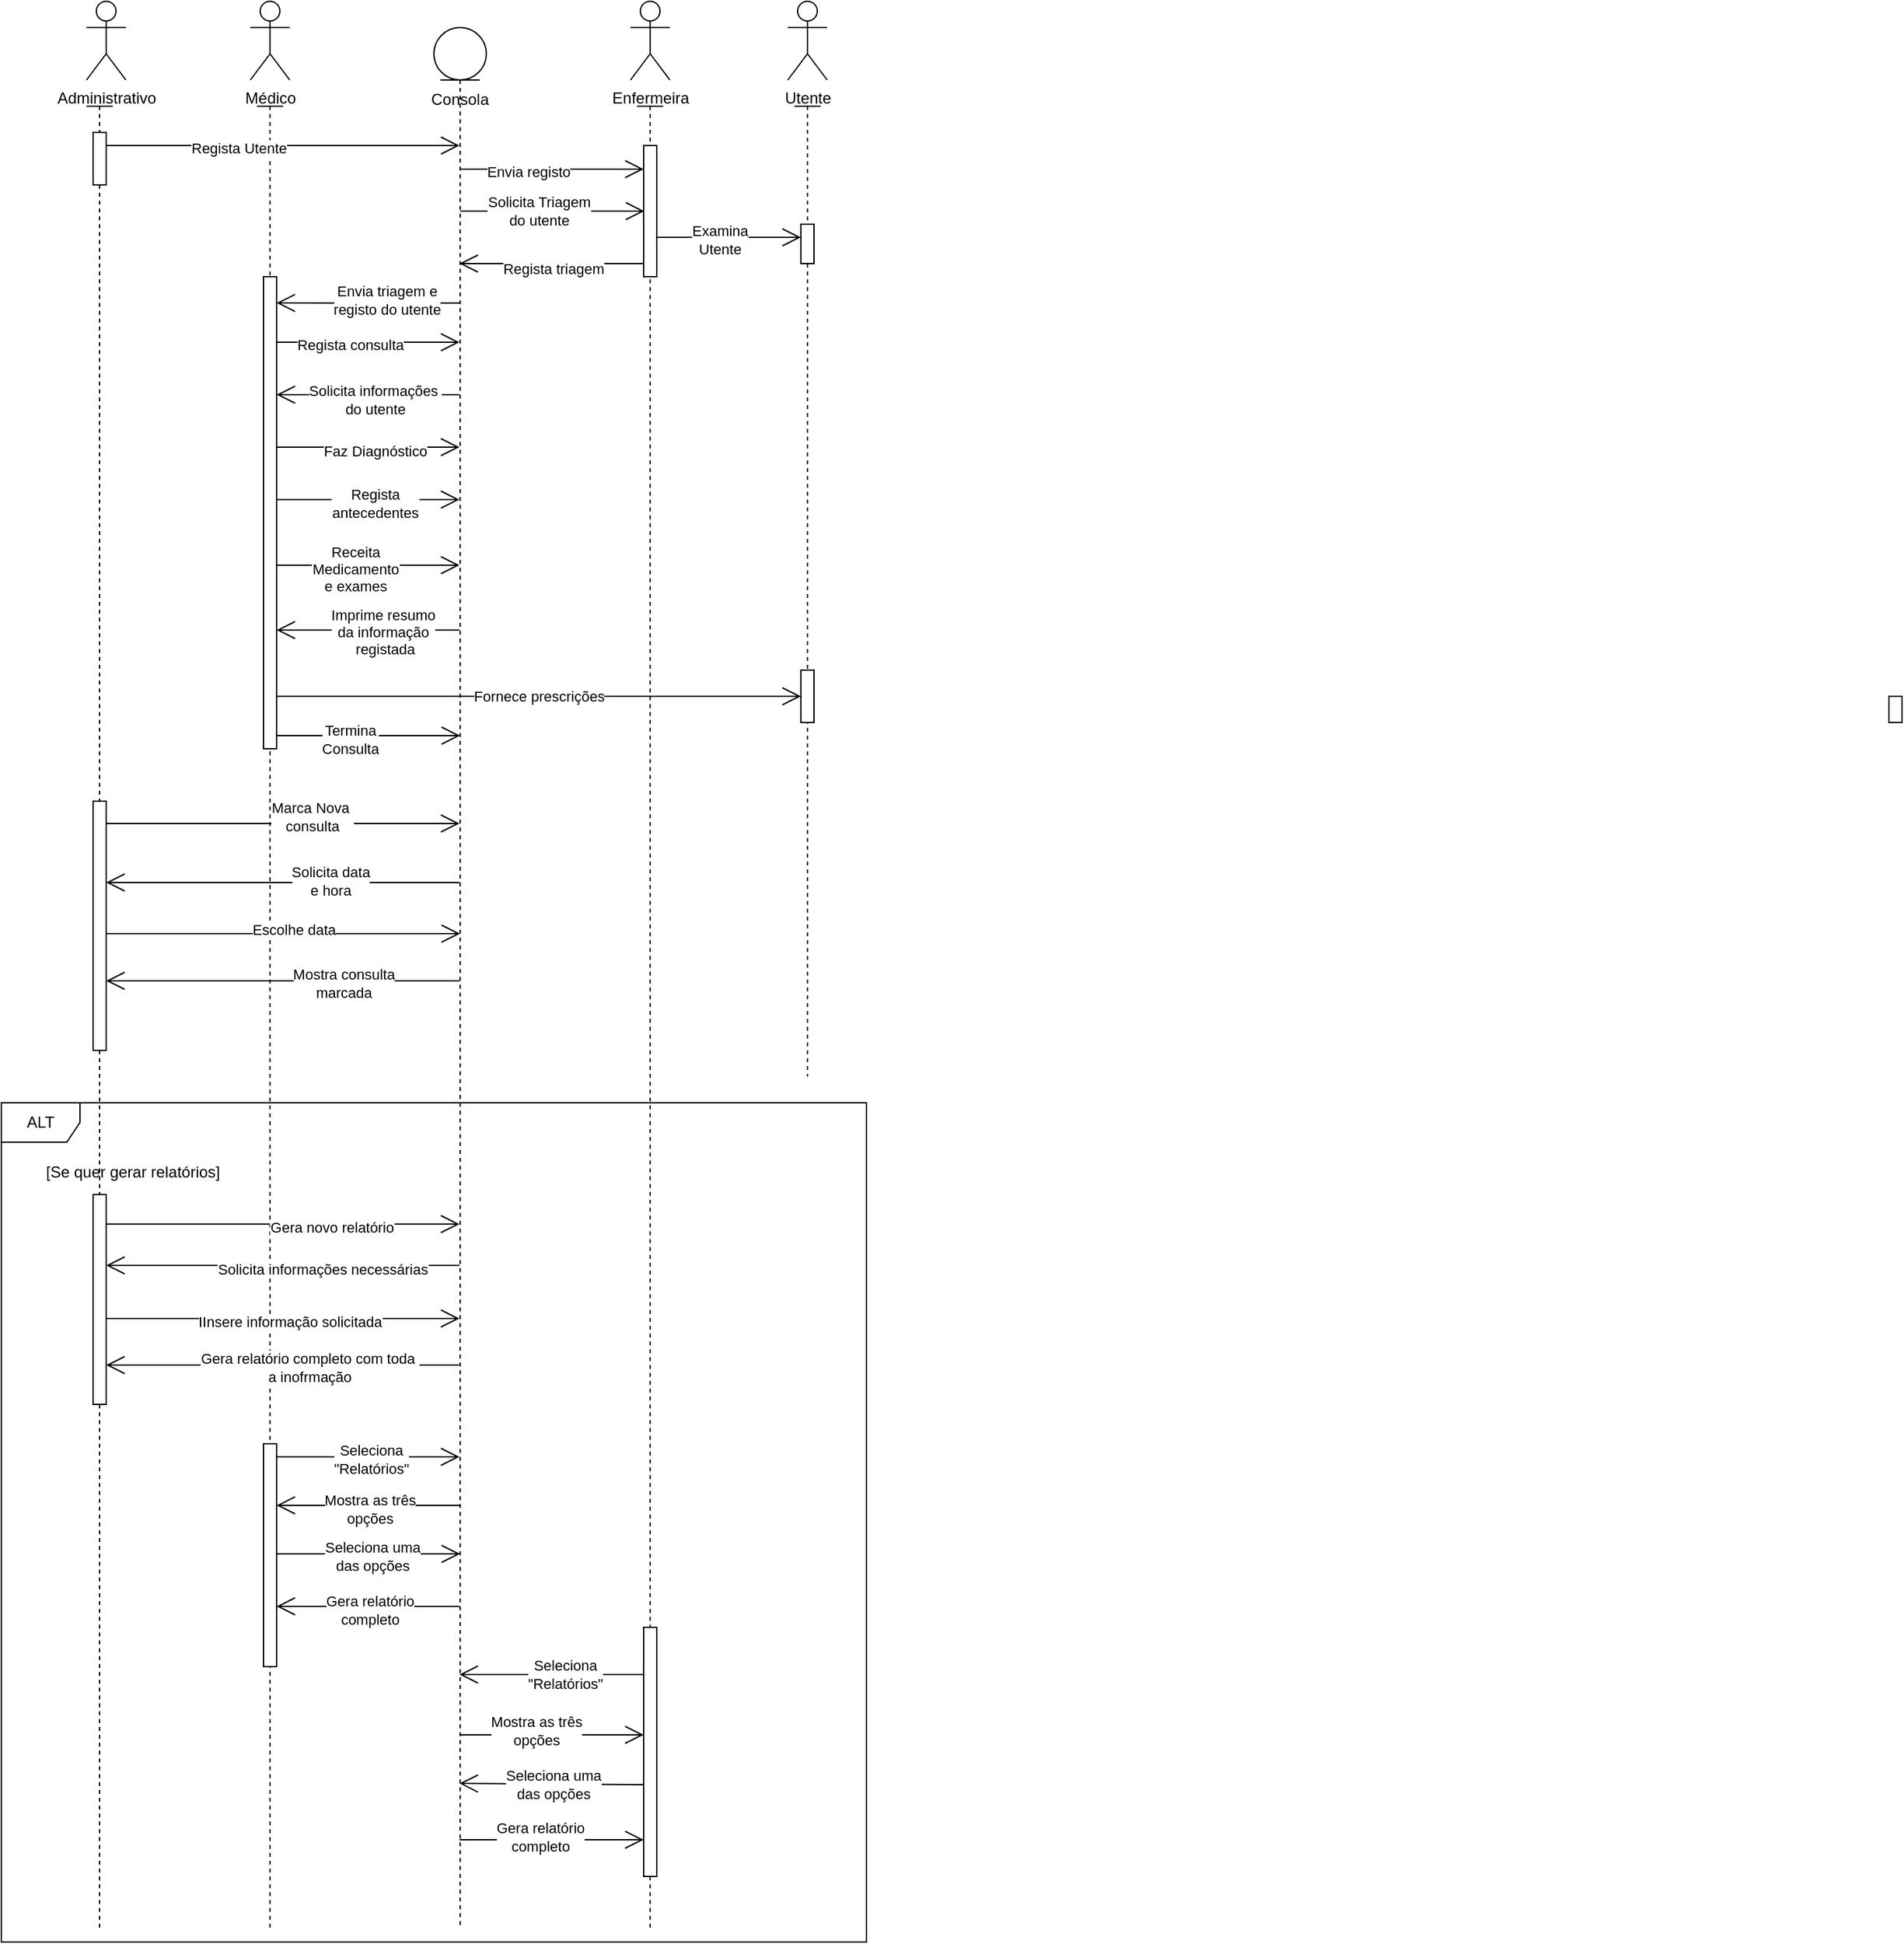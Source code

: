<mxfile version="21.3.7" type="device" pages="2">
  <diagram name="Página-1" id="9GgyM8AdixZrV7wHXMrK">
    <mxGraphModel dx="1434" dy="2299" grid="1" gridSize="10" guides="1" tooltips="1" connect="1" arrows="1" fold="1" page="1" pageScale="1" pageWidth="900" pageHeight="1600" math="0" shadow="0">
      <root>
        <mxCell id="0" />
        <mxCell id="1" parent="0" />
        <mxCell id="RSxpEARsRqiDvHlryAlF-16" value="" style="shape=umlLifeline;perimeter=lifelinePerimeter;whiteSpace=wrap;html=1;container=1;dropTarget=0;collapsible=0;recursiveResize=0;outlineConnect=0;portConstraint=eastwest;newEdgeStyle={&quot;edgeStyle&quot;:&quot;elbowEdgeStyle&quot;,&quot;elbow&quot;:&quot;vertical&quot;,&quot;curved&quot;:0,&quot;rounded&quot;:0};participant=umlActor;size=0;" parent="1" vertex="1">
          <mxGeometry x="85" y="60" width="20" height="1390" as="geometry" />
        </mxCell>
        <mxCell id="RSxpEARsRqiDvHlryAlF-41" value="" style="html=1;points=[];perimeter=orthogonalPerimeter;outlineConnect=0;targetShapes=umlLifeline;portConstraint=eastwest;newEdgeStyle={&quot;edgeStyle&quot;:&quot;elbowEdgeStyle&quot;,&quot;elbow&quot;:&quot;vertical&quot;,&quot;curved&quot;:0,&quot;rounded&quot;:0};" parent="RSxpEARsRqiDvHlryAlF-16" vertex="1">
          <mxGeometry x="5" y="530" width="10" height="190" as="geometry" />
        </mxCell>
        <mxCell id="RSxpEARsRqiDvHlryAlF-13" value="" style="html=1;points=[];perimeter=orthogonalPerimeter;outlineConnect=0;targetShapes=umlLifeline;portConstraint=eastwest;newEdgeStyle={&quot;edgeStyle&quot;:&quot;elbowEdgeStyle&quot;,&quot;elbow&quot;:&quot;vertical&quot;,&quot;curved&quot;:0,&quot;rounded&quot;:0};" parent="RSxpEARsRqiDvHlryAlF-16" vertex="1">
          <mxGeometry x="5" y="20" width="10" height="40" as="geometry" />
        </mxCell>
        <mxCell id="6MwHVF8VYym7sGWVNojM-1" value="" style="html=1;points=[];perimeter=orthogonalPerimeter;outlineConnect=0;targetShapes=umlLifeline;portConstraint=eastwest;newEdgeStyle={&quot;edgeStyle&quot;:&quot;elbowEdgeStyle&quot;,&quot;elbow&quot;:&quot;vertical&quot;,&quot;curved&quot;:0,&quot;rounded&quot;:0};" parent="RSxpEARsRqiDvHlryAlF-16" vertex="1">
          <mxGeometry x="5" y="830" width="10" height="160" as="geometry" />
        </mxCell>
        <mxCell id="RSxpEARsRqiDvHlryAlF-17" value="" style="shape=umlLifeline;perimeter=lifelinePerimeter;whiteSpace=wrap;html=1;container=1;dropTarget=0;collapsible=0;recursiveResize=0;outlineConnect=0;portConstraint=eastwest;newEdgeStyle={&quot;edgeStyle&quot;:&quot;elbowEdgeStyle&quot;,&quot;elbow&quot;:&quot;vertical&quot;,&quot;curved&quot;:0,&quot;rounded&quot;:0};participant=umlActor;size=0;" parent="1" vertex="1">
          <mxGeometry x="215" y="60" width="20" height="1390" as="geometry" />
        </mxCell>
        <mxCell id="6MwHVF8VYym7sGWVNojM-6" value="" style="html=1;points=[];perimeter=orthogonalPerimeter;outlineConnect=0;targetShapes=umlLifeline;portConstraint=eastwest;newEdgeStyle={&quot;edgeStyle&quot;:&quot;elbowEdgeStyle&quot;,&quot;elbow&quot;:&quot;vertical&quot;,&quot;curved&quot;:0,&quot;rounded&quot;:0};" parent="RSxpEARsRqiDvHlryAlF-17" vertex="1">
          <mxGeometry x="5" y="1020" width="10" height="170" as="geometry" />
        </mxCell>
        <mxCell id="RSxpEARsRqiDvHlryAlF-1" value="Administrativo" style="shape=umlActor;verticalLabelPosition=bottom;verticalAlign=top;html=1;outlineConnect=0;" parent="1" vertex="1">
          <mxGeometry x="85" y="-20" width="30" height="60" as="geometry" />
        </mxCell>
        <mxCell id="RSxpEARsRqiDvHlryAlF-2" value="Médico" style="shape=umlActor;verticalLabelPosition=bottom;verticalAlign=top;html=1;outlineConnect=0;" parent="1" vertex="1">
          <mxGeometry x="210" y="-20" width="30" height="60" as="geometry" />
        </mxCell>
        <mxCell id="RSxpEARsRqiDvHlryAlF-4" value="Consola" style="text;html=1;strokeColor=none;fillColor=none;align=center;verticalAlign=middle;whiteSpace=wrap;rounded=0;" parent="1" vertex="1">
          <mxGeometry x="340" y="40" width="60" height="30" as="geometry" />
        </mxCell>
        <mxCell id="RSxpEARsRqiDvHlryAlF-6" value="Enfermeira" style="shape=umlActor;verticalLabelPosition=bottom;verticalAlign=top;html=1;outlineConnect=0;" parent="1" vertex="1">
          <mxGeometry x="500" y="-20" width="30" height="60" as="geometry" />
        </mxCell>
        <mxCell id="RSxpEARsRqiDvHlryAlF-9" value="Utente" style="shape=umlActor;verticalLabelPosition=bottom;verticalAlign=top;html=1;outlineConnect=0;" parent="1" vertex="1">
          <mxGeometry x="620" y="-20" width="30" height="60" as="geometry" />
        </mxCell>
        <mxCell id="RSxpEARsRqiDvHlryAlF-12" value="" style="shape=umlLifeline;perimeter=lifelinePerimeter;whiteSpace=wrap;html=1;container=1;dropTarget=0;collapsible=0;recursiveResize=0;outlineConnect=0;portConstraint=eastwest;newEdgeStyle={&quot;edgeStyle&quot;:&quot;elbowEdgeStyle&quot;,&quot;elbow&quot;:&quot;vertical&quot;,&quot;curved&quot;:0,&quot;rounded&quot;:0};participant=umlEntity;" parent="1" vertex="1">
          <mxGeometry x="350" width="40" height="1450" as="geometry" />
        </mxCell>
        <mxCell id="RSxpEARsRqiDvHlryAlF-14" value="" style="endArrow=open;endFill=1;endSize=12;html=1;rounded=0;" parent="1" edge="1">
          <mxGeometry width="160" relative="1" as="geometry">
            <mxPoint x="100" y="90.0" as="sourcePoint" />
            <mxPoint x="369.5" y="90.0" as="targetPoint" />
          </mxGeometry>
        </mxCell>
        <mxCell id="RSxpEARsRqiDvHlryAlF-45" value="Regista Utente" style="edgeLabel;html=1;align=center;verticalAlign=middle;resizable=0;points=[];" parent="RSxpEARsRqiDvHlryAlF-14" vertex="1" connectable="0">
          <mxGeometry x="-0.255" y="-2" relative="1" as="geometry">
            <mxPoint as="offset" />
          </mxGeometry>
        </mxCell>
        <mxCell id="RSxpEARsRqiDvHlryAlF-15" value="" style="html=1;points=[];perimeter=orthogonalPerimeter;outlineConnect=0;targetShapes=umlLifeline;portConstraint=eastwest;newEdgeStyle={&quot;edgeStyle&quot;:&quot;elbowEdgeStyle&quot;,&quot;elbow&quot;:&quot;vertical&quot;,&quot;curved&quot;:0,&quot;rounded&quot;:0};" parent="1" vertex="1">
          <mxGeometry x="220" y="190" width="10" height="360" as="geometry" />
        </mxCell>
        <mxCell id="RSxpEARsRqiDvHlryAlF-19" value="" style="shape=umlLifeline;perimeter=lifelinePerimeter;whiteSpace=wrap;html=1;container=1;dropTarget=0;collapsible=0;recursiveResize=0;outlineConnect=0;portConstraint=eastwest;newEdgeStyle={&quot;edgeStyle&quot;:&quot;elbowEdgeStyle&quot;,&quot;elbow&quot;:&quot;vertical&quot;,&quot;curved&quot;:0,&quot;rounded&quot;:0};participant=umlActor;size=0;" parent="1" vertex="1">
          <mxGeometry x="505" y="60" width="20" height="1390" as="geometry" />
        </mxCell>
        <mxCell id="RSxpEARsRqiDvHlryAlF-23" value="" style="html=1;points=[];perimeter=orthogonalPerimeter;outlineConnect=0;targetShapes=umlLifeline;portConstraint=eastwest;newEdgeStyle={&quot;edgeStyle&quot;:&quot;elbowEdgeStyle&quot;,&quot;elbow&quot;:&quot;vertical&quot;,&quot;curved&quot;:0,&quot;rounded&quot;:0};" parent="RSxpEARsRqiDvHlryAlF-19" vertex="1">
          <mxGeometry x="5" y="30" width="10" height="100" as="geometry" />
        </mxCell>
        <mxCell id="6MwHVF8VYym7sGWVNojM-16" value="" style="html=1;points=[];perimeter=orthogonalPerimeter;outlineConnect=0;targetShapes=umlLifeline;portConstraint=eastwest;newEdgeStyle={&quot;edgeStyle&quot;:&quot;elbowEdgeStyle&quot;,&quot;elbow&quot;:&quot;vertical&quot;,&quot;curved&quot;:0,&quot;rounded&quot;:0};" parent="RSxpEARsRqiDvHlryAlF-19" vertex="1">
          <mxGeometry x="5" y="1160" width="10" height="190" as="geometry" />
        </mxCell>
        <mxCell id="RSxpEARsRqiDvHlryAlF-20" value="" style="shape=umlLifeline;perimeter=lifelinePerimeter;whiteSpace=wrap;html=1;container=1;dropTarget=0;collapsible=0;recursiveResize=0;outlineConnect=0;portConstraint=eastwest;newEdgeStyle={&quot;edgeStyle&quot;:&quot;elbowEdgeStyle&quot;,&quot;elbow&quot;:&quot;vertical&quot;,&quot;curved&quot;:0,&quot;rounded&quot;:0};participant=umlActor;size=0;" parent="1" vertex="1">
          <mxGeometry x="625" y="60" width="20" height="740" as="geometry" />
        </mxCell>
        <mxCell id="RSxpEARsRqiDvHlryAlF-36" value="" style="html=1;points=[];perimeter=orthogonalPerimeter;outlineConnect=0;targetShapes=umlLifeline;portConstraint=eastwest;newEdgeStyle={&quot;edgeStyle&quot;:&quot;elbowEdgeStyle&quot;,&quot;elbow&quot;:&quot;vertical&quot;,&quot;curved&quot;:0,&quot;rounded&quot;:0};" parent="RSxpEARsRqiDvHlryAlF-20" vertex="1">
          <mxGeometry x="5" y="90" width="10" height="30" as="geometry" />
        </mxCell>
        <mxCell id="RSxpEARsRqiDvHlryAlF-21" value="" style="endArrow=open;endFill=1;endSize=12;html=1;rounded=0;" parent="1" edge="1">
          <mxGeometry width="160" relative="1" as="geometry">
            <mxPoint x="230" y="240" as="sourcePoint" />
            <mxPoint x="369.5" y="240" as="targetPoint" />
          </mxGeometry>
        </mxCell>
        <mxCell id="RSxpEARsRqiDvHlryAlF-46" value="Regista consulta" style="edgeLabel;html=1;align=center;verticalAlign=middle;resizable=0;points=[];" parent="RSxpEARsRqiDvHlryAlF-21" vertex="1" connectable="0">
          <mxGeometry x="-0.197" y="-2" relative="1" as="geometry">
            <mxPoint as="offset" />
          </mxGeometry>
        </mxCell>
        <mxCell id="RSxpEARsRqiDvHlryAlF-22" value="" style="endArrow=open;endFill=1;endSize=12;html=1;rounded=0;" parent="1" edge="1">
          <mxGeometry width="160" relative="1" as="geometry">
            <mxPoint x="370" y="140" as="sourcePoint" />
            <mxPoint x="510.5" y="140" as="targetPoint" />
          </mxGeometry>
        </mxCell>
        <mxCell id="RSxpEARsRqiDvHlryAlF-47" value="Solicita Triagem&lt;br&gt;do utente" style="edgeLabel;html=1;align=center;verticalAlign=middle;resizable=0;points=[];" parent="RSxpEARsRqiDvHlryAlF-22" vertex="1" connectable="0">
          <mxGeometry x="-0.22" y="-1" relative="1" as="geometry">
            <mxPoint x="5" y="-1" as="offset" />
          </mxGeometry>
        </mxCell>
        <mxCell id="RSxpEARsRqiDvHlryAlF-24" value="" style="endArrow=open;endFill=1;endSize=12;html=1;rounded=0;" parent="1" source="RSxpEARsRqiDvHlryAlF-23" target="RSxpEARsRqiDvHlryAlF-36" edge="1">
          <mxGeometry width="160" relative="1" as="geometry">
            <mxPoint x="470" y="220" as="sourcePoint" />
            <mxPoint x="550" y="220" as="targetPoint" />
            <Array as="points">
              <mxPoint x="540" y="160" />
            </Array>
          </mxGeometry>
        </mxCell>
        <mxCell id="RSxpEARsRqiDvHlryAlF-50" value="Examina &lt;br&gt;Utente" style="edgeLabel;html=1;align=center;verticalAlign=middle;resizable=0;points=[];" parent="RSxpEARsRqiDvHlryAlF-24" vertex="1" connectable="0">
          <mxGeometry x="-0.6" y="-2" relative="1" as="geometry">
            <mxPoint x="26" as="offset" />
          </mxGeometry>
        </mxCell>
        <mxCell id="RSxpEARsRqiDvHlryAlF-25" value="" style="endArrow=open;endFill=1;endSize=12;html=1;rounded=0;" parent="1" edge="1">
          <mxGeometry width="160" relative="1" as="geometry">
            <mxPoint x="510" y="180" as="sourcePoint" />
            <mxPoint x="369.5" y="180" as="targetPoint" />
          </mxGeometry>
        </mxCell>
        <mxCell id="RSxpEARsRqiDvHlryAlF-51" value="Regista triagem" style="edgeLabel;html=1;align=center;verticalAlign=middle;resizable=0;points=[];" parent="RSxpEARsRqiDvHlryAlF-25" vertex="1" connectable="0">
          <mxGeometry x="0.181" y="4" relative="1" as="geometry">
            <mxPoint x="14" as="offset" />
          </mxGeometry>
        </mxCell>
        <mxCell id="RSxpEARsRqiDvHlryAlF-27" value="" style="endArrow=open;endFill=1;endSize=12;html=1;rounded=0;" parent="1" edge="1">
          <mxGeometry width="160" relative="1" as="geometry">
            <mxPoint x="369.5" y="280" as="sourcePoint" />
            <mxPoint x="230" y="280" as="targetPoint" />
          </mxGeometry>
        </mxCell>
        <mxCell id="RSxpEARsRqiDvHlryAlF-52" value="Solicita informações&amp;nbsp;&lt;br&gt;do utente" style="edgeLabel;html=1;align=center;verticalAlign=middle;resizable=0;points=[];" parent="RSxpEARsRqiDvHlryAlF-27" vertex="1" connectable="0">
          <mxGeometry x="-0.376" y="4" relative="1" as="geometry">
            <mxPoint x="-21" as="offset" />
          </mxGeometry>
        </mxCell>
        <mxCell id="RSxpEARsRqiDvHlryAlF-28" value="" style="endArrow=open;endFill=1;endSize=12;html=1;rounded=0;" parent="1" edge="1">
          <mxGeometry width="160" relative="1" as="geometry">
            <mxPoint x="230" y="410" as="sourcePoint" />
            <mxPoint x="369.5" y="410.0" as="targetPoint" />
          </mxGeometry>
        </mxCell>
        <mxCell id="RSxpEARsRqiDvHlryAlF-53" value="Receita &lt;br&gt;Medicamento &lt;br&gt;e exames" style="edgeLabel;html=1;align=center;verticalAlign=middle;resizable=0;points=[];" parent="RSxpEARsRqiDvHlryAlF-28" vertex="1" connectable="0">
          <mxGeometry x="0.147" y="-3" relative="1" as="geometry">
            <mxPoint x="-20" as="offset" />
          </mxGeometry>
        </mxCell>
        <mxCell id="RSxpEARsRqiDvHlryAlF-32" value="" style="endArrow=open;endFill=1;endSize=12;html=1;rounded=0;" parent="1" edge="1">
          <mxGeometry width="160" relative="1" as="geometry">
            <mxPoint x="369.5" y="459.5" as="sourcePoint" />
            <mxPoint x="230" y="459.5" as="targetPoint" />
          </mxGeometry>
        </mxCell>
        <mxCell id="RSxpEARsRqiDvHlryAlF-57" value="Imprime resumo &lt;br&gt;da informação&lt;br&gt;&amp;nbsp;registada" style="edgeLabel;html=1;align=center;verticalAlign=middle;resizable=0;points=[];" parent="RSxpEARsRqiDvHlryAlF-32" vertex="1" connectable="0">
          <mxGeometry x="-0.362" y="2" relative="1" as="geometry">
            <mxPoint x="-14" y="-1" as="offset" />
          </mxGeometry>
        </mxCell>
        <mxCell id="RSxpEARsRqiDvHlryAlF-33" value="Fornece prescrições" style="endArrow=open;endFill=1;endSize=12;html=1;rounded=0;" parent="1" edge="1">
          <mxGeometry width="160" relative="1" as="geometry">
            <mxPoint x="230" y="510" as="sourcePoint" />
            <mxPoint x="630" y="510" as="targetPoint" />
          </mxGeometry>
        </mxCell>
        <mxCell id="RSxpEARsRqiDvHlryAlF-35" value="" style="html=1;points=[];perimeter=orthogonalPerimeter;outlineConnect=0;targetShapes=umlLifeline;portConstraint=eastwest;newEdgeStyle={&quot;edgeStyle&quot;:&quot;elbowEdgeStyle&quot;,&quot;elbow&quot;:&quot;vertical&quot;,&quot;curved&quot;:0,&quot;rounded&quot;:0};" parent="1" vertex="1">
          <mxGeometry x="1460" y="510" width="10" height="20" as="geometry" />
        </mxCell>
        <mxCell id="RSxpEARsRqiDvHlryAlF-39" value="" style="endArrow=open;endFill=1;endSize=12;html=1;rounded=0;" parent="1" edge="1">
          <mxGeometry width="160" relative="1" as="geometry">
            <mxPoint x="100" y="607" as="sourcePoint" />
            <mxPoint x="369.5" y="607" as="targetPoint" />
          </mxGeometry>
        </mxCell>
        <mxCell id="RSxpEARsRqiDvHlryAlF-59" value="Marca Nova&amp;nbsp;&lt;br&gt;consulta" style="edgeLabel;html=1;align=center;verticalAlign=middle;resizable=0;points=[];" parent="RSxpEARsRqiDvHlryAlF-39" vertex="1" connectable="0">
          <mxGeometry x="0.391" y="-4" relative="1" as="geometry">
            <mxPoint x="-31" y="-9" as="offset" />
          </mxGeometry>
        </mxCell>
        <mxCell id="RSxpEARsRqiDvHlryAlF-40" value="" style="endArrow=open;endFill=1;endSize=12;html=1;rounded=0;" parent="1" edge="1">
          <mxGeometry width="160" relative="1" as="geometry">
            <mxPoint x="369.5" y="652" as="sourcePoint" />
            <mxPoint x="100" y="652" as="targetPoint" />
          </mxGeometry>
        </mxCell>
        <mxCell id="RSxpEARsRqiDvHlryAlF-60" value="Solicita data &lt;br&gt;e hora" style="edgeLabel;html=1;align=center;verticalAlign=middle;resizable=0;points=[];" parent="RSxpEARsRqiDvHlryAlF-40" vertex="1" connectable="0">
          <mxGeometry x="-0.262" y="-1" relative="1" as="geometry">
            <mxPoint x="1" as="offset" />
          </mxGeometry>
        </mxCell>
        <mxCell id="RSxpEARsRqiDvHlryAlF-42" value="" style="endArrow=open;endFill=1;endSize=12;html=1;rounded=0;" parent="1" edge="1">
          <mxGeometry width="160" relative="1" as="geometry">
            <mxPoint x="369.5" y="944" as="sourcePoint" />
            <mxPoint x="100" y="944" as="targetPoint" />
          </mxGeometry>
        </mxCell>
        <mxCell id="RSxpEARsRqiDvHlryAlF-68" value="Solicita informações necessárias" style="edgeLabel;html=1;align=center;verticalAlign=middle;resizable=0;points=[];" parent="RSxpEARsRqiDvHlryAlF-42" vertex="1" connectable="0">
          <mxGeometry x="-0.216" y="3" relative="1" as="geometry">
            <mxPoint x="1" as="offset" />
          </mxGeometry>
        </mxCell>
        <mxCell id="RSxpEARsRqiDvHlryAlF-43" value="" style="endArrow=open;endFill=1;endSize=12;html=1;rounded=0;" parent="1" edge="1">
          <mxGeometry width="160" relative="1" as="geometry">
            <mxPoint x="100" y="912.5" as="sourcePoint" />
            <mxPoint x="369.5" y="912.5" as="targetPoint" />
          </mxGeometry>
        </mxCell>
        <mxCell id="RSxpEARsRqiDvHlryAlF-69" value="Gera novo relatório" style="edgeLabel;html=1;align=center;verticalAlign=middle;resizable=0;points=[];" parent="RSxpEARsRqiDvHlryAlF-43" vertex="1" connectable="0">
          <mxGeometry x="0.276" y="-1" relative="1" as="geometry">
            <mxPoint y="1" as="offset" />
          </mxGeometry>
        </mxCell>
        <mxCell id="RSxpEARsRqiDvHlryAlF-44" value="" style="endArrow=open;endFill=1;endSize=12;html=1;rounded=0;" parent="1" edge="1">
          <mxGeometry width="160" relative="1" as="geometry">
            <mxPoint x="369.25" y="1020" as="sourcePoint" />
            <mxPoint x="100" y="1020" as="targetPoint" />
          </mxGeometry>
        </mxCell>
        <mxCell id="RSxpEARsRqiDvHlryAlF-70" value="Gera relatório completo com toda&amp;nbsp;&lt;br&gt;a inofrmação" style="edgeLabel;html=1;align=center;verticalAlign=middle;resizable=0;points=[];" parent="RSxpEARsRqiDvHlryAlF-44" vertex="1" connectable="0">
          <mxGeometry x="-0.149" y="2" relative="1" as="geometry">
            <mxPoint as="offset" />
          </mxGeometry>
        </mxCell>
        <mxCell id="RSxpEARsRqiDvHlryAlF-61" value="" style="endArrow=open;endFill=1;endSize=12;html=1;rounded=0;" parent="1" edge="1">
          <mxGeometry width="160" relative="1" as="geometry">
            <mxPoint x="100" y="691" as="sourcePoint" />
            <mxPoint x="370" y="691" as="targetPoint" />
          </mxGeometry>
        </mxCell>
        <mxCell id="RSxpEARsRqiDvHlryAlF-62" value="Escolhe data" style="edgeLabel;html=1;align=center;verticalAlign=middle;resizable=0;points=[];" parent="RSxpEARsRqiDvHlryAlF-61" vertex="1" connectable="0">
          <mxGeometry x="0.257" y="3" relative="1" as="geometry">
            <mxPoint x="-27" as="offset" />
          </mxGeometry>
        </mxCell>
        <mxCell id="RSxpEARsRqiDvHlryAlF-64" value="" style="endArrow=open;endFill=1;endSize=12;html=1;rounded=0;" parent="1" edge="1">
          <mxGeometry width="160" relative="1" as="geometry">
            <mxPoint x="369.5" y="727" as="sourcePoint" />
            <mxPoint x="100" y="727" as="targetPoint" />
          </mxGeometry>
        </mxCell>
        <mxCell id="RSxpEARsRqiDvHlryAlF-65" value="Mostra consulta&lt;br&gt;marcada" style="edgeLabel;html=1;align=center;verticalAlign=middle;resizable=0;points=[];" parent="RSxpEARsRqiDvHlryAlF-64" vertex="1" connectable="0">
          <mxGeometry x="-0.391" y="2" relative="1" as="geometry">
            <mxPoint x="-7" as="offset" />
          </mxGeometry>
        </mxCell>
        <mxCell id="RSxpEARsRqiDvHlryAlF-66" value="" style="endArrow=open;endFill=1;endSize=12;html=1;rounded=0;" parent="1" edge="1">
          <mxGeometry width="160" relative="1" as="geometry">
            <mxPoint x="230" y="540" as="sourcePoint" />
            <mxPoint x="370" y="540" as="targetPoint" />
          </mxGeometry>
        </mxCell>
        <mxCell id="RSxpEARsRqiDvHlryAlF-67" value="Termina&lt;br&gt;Consulta" style="edgeLabel;html=1;align=center;verticalAlign=middle;resizable=0;points=[];" parent="RSxpEARsRqiDvHlryAlF-66" vertex="1" connectable="0">
          <mxGeometry x="0.386" y="-3" relative="1" as="geometry">
            <mxPoint x="-41" as="offset" />
          </mxGeometry>
        </mxCell>
        <mxCell id="RSxpEARsRqiDvHlryAlF-34" value="" style="html=1;points=[];perimeter=orthogonalPerimeter;outlineConnect=0;targetShapes=umlLifeline;portConstraint=eastwest;newEdgeStyle={&quot;edgeStyle&quot;:&quot;elbowEdgeStyle&quot;,&quot;elbow&quot;:&quot;vertical&quot;,&quot;curved&quot;:0,&quot;rounded&quot;:0};" parent="1" vertex="1">
          <mxGeometry x="630" y="490" width="10" height="40" as="geometry" />
        </mxCell>
        <mxCell id="g29pU-SYGdDy5otmO9rb-1" value="" style="endArrow=open;endFill=1;endSize=12;html=1;rounded=0;entryX=1;entryY=0.089;entryDx=0;entryDy=0;entryPerimeter=0;" parent="1" edge="1">
          <mxGeometry width="160" relative="1" as="geometry">
            <mxPoint x="369.5" y="210.16" as="sourcePoint" />
            <mxPoint x="230" y="210.0" as="targetPoint" />
            <Array as="points">
              <mxPoint x="270" y="210.16" />
            </Array>
          </mxGeometry>
        </mxCell>
        <mxCell id="g29pU-SYGdDy5otmO9rb-2" value="Envia triagem e &lt;br&gt;registo do utente" style="edgeLabel;html=1;align=center;verticalAlign=middle;resizable=0;points=[];" parent="g29pU-SYGdDy5otmO9rb-1" vertex="1" connectable="0">
          <mxGeometry x="-0.197" y="-2" relative="1" as="geometry">
            <mxPoint as="offset" />
          </mxGeometry>
        </mxCell>
        <mxCell id="g29pU-SYGdDy5otmO9rb-4" value="" style="endArrow=open;endFill=1;endSize=12;html=1;rounded=0;" parent="1" edge="1">
          <mxGeometry width="160" relative="1" as="geometry">
            <mxPoint x="369.5" y="108" as="sourcePoint" />
            <mxPoint x="510" y="108" as="targetPoint" />
          </mxGeometry>
        </mxCell>
        <mxCell id="g29pU-SYGdDy5otmO9rb-5" value="Envia registo" style="edgeLabel;html=1;align=center;verticalAlign=middle;resizable=0;points=[];" parent="g29pU-SYGdDy5otmO9rb-4" vertex="1" connectable="0">
          <mxGeometry x="-0.255" y="-2" relative="1" as="geometry">
            <mxPoint as="offset" />
          </mxGeometry>
        </mxCell>
        <mxCell id="g29pU-SYGdDy5otmO9rb-6" value="" style="endArrow=open;endFill=1;endSize=12;html=1;rounded=0;" parent="1" edge="1">
          <mxGeometry width="160" relative="1" as="geometry">
            <mxPoint x="230" y="320" as="sourcePoint" />
            <mxPoint x="369.5" y="320.0" as="targetPoint" />
          </mxGeometry>
        </mxCell>
        <mxCell id="g29pU-SYGdDy5otmO9rb-7" value="Faz Diagnóstico" style="edgeLabel;html=1;align=center;verticalAlign=middle;resizable=0;points=[];" parent="g29pU-SYGdDy5otmO9rb-6" vertex="1" connectable="0">
          <mxGeometry x="0.147" y="-3" relative="1" as="geometry">
            <mxPoint x="-5" as="offset" />
          </mxGeometry>
        </mxCell>
        <mxCell id="g29pU-SYGdDy5otmO9rb-8" value="" style="endArrow=open;endFill=1;endSize=12;html=1;rounded=0;" parent="1" edge="1">
          <mxGeometry width="160" relative="1" as="geometry">
            <mxPoint x="230" y="360" as="sourcePoint" />
            <mxPoint x="369.5" y="360.0" as="targetPoint" />
            <Array as="points">
              <mxPoint x="310" y="360" />
            </Array>
          </mxGeometry>
        </mxCell>
        <mxCell id="g29pU-SYGdDy5otmO9rb-9" value="Regista &lt;br&gt;antecedentes" style="edgeLabel;html=1;align=center;verticalAlign=middle;resizable=0;points=[];" parent="g29pU-SYGdDy5otmO9rb-8" vertex="1" connectable="0">
          <mxGeometry x="0.147" y="-3" relative="1" as="geometry">
            <mxPoint x="-5" as="offset" />
          </mxGeometry>
        </mxCell>
        <mxCell id="g29pU-SYGdDy5otmO9rb-10" value="ALT" style="shape=umlFrame;whiteSpace=wrap;html=1;pointerEvents=0;" parent="1" vertex="1">
          <mxGeometry x="20" y="820" width="660" height="640" as="geometry" />
        </mxCell>
        <mxCell id="g29pU-SYGdDy5otmO9rb-11" value="[Se quer gerar relatórios]" style="text;html=1;align=center;verticalAlign=middle;resizable=0;points=[];autosize=1;strokeColor=none;fillColor=none;" parent="1" vertex="1">
          <mxGeometry x="40" y="858" width="160" height="30" as="geometry" />
        </mxCell>
        <mxCell id="6MwHVF8VYym7sGWVNojM-4" value="" style="endArrow=open;endFill=1;endSize=12;html=1;rounded=0;" parent="1" edge="1">
          <mxGeometry width="160" relative="1" as="geometry">
            <mxPoint x="100" y="984.5" as="sourcePoint" />
            <mxPoint x="369.5" y="984.5" as="targetPoint" />
          </mxGeometry>
        </mxCell>
        <mxCell id="6MwHVF8VYym7sGWVNojM-5" value="IInsere informação solicitada" style="edgeLabel;html=1;align=center;verticalAlign=middle;resizable=0;points=[];" parent="6MwHVF8VYym7sGWVNojM-4" vertex="1" connectable="0">
          <mxGeometry x="0.276" y="-1" relative="1" as="geometry">
            <mxPoint x="-32" y="1" as="offset" />
          </mxGeometry>
        </mxCell>
        <mxCell id="6MwHVF8VYym7sGWVNojM-7" value="" style="endArrow=open;endFill=1;endSize=12;html=1;rounded=0;" parent="1" edge="1">
          <mxGeometry width="160" relative="1" as="geometry">
            <mxPoint x="230" y="1090" as="sourcePoint" />
            <mxPoint x="369.5" y="1090" as="targetPoint" />
          </mxGeometry>
        </mxCell>
        <mxCell id="6MwHVF8VYym7sGWVNojM-8" value="Seleciona&lt;br&gt;&quot;Relatórios&quot;" style="edgeLabel;html=1;align=center;verticalAlign=middle;resizable=0;points=[];" parent="6MwHVF8VYym7sGWVNojM-7" vertex="1" connectable="0">
          <mxGeometry x="0.276" y="-1" relative="1" as="geometry">
            <mxPoint x="-17" y="1" as="offset" />
          </mxGeometry>
        </mxCell>
        <mxCell id="6MwHVF8VYym7sGWVNojM-10" value="" style="endArrow=open;endFill=1;endSize=12;html=1;rounded=0;" parent="1" edge="1">
          <mxGeometry width="160" relative="1" as="geometry">
            <mxPoint x="369.5" y="1127" as="sourcePoint" />
            <mxPoint x="230" y="1127" as="targetPoint" />
          </mxGeometry>
        </mxCell>
        <mxCell id="6MwHVF8VYym7sGWVNojM-11" value="Mostra as três&lt;br&gt;opções" style="edgeLabel;html=1;align=center;verticalAlign=middle;resizable=0;points=[];" parent="6MwHVF8VYym7sGWVNojM-10" vertex="1" connectable="0">
          <mxGeometry x="-0.216" y="3" relative="1" as="geometry">
            <mxPoint x="-14" as="offset" />
          </mxGeometry>
        </mxCell>
        <mxCell id="6MwHVF8VYym7sGWVNojM-12" value="" style="endArrow=open;endFill=1;endSize=12;html=1;rounded=0;exitX=1;exitY=0.8;exitDx=0;exitDy=0;exitPerimeter=0;" parent="1" edge="1">
          <mxGeometry width="160" relative="1" as="geometry">
            <mxPoint x="230" y="1164" as="sourcePoint" />
            <mxPoint x="370" y="1164" as="targetPoint" />
          </mxGeometry>
        </mxCell>
        <mxCell id="6MwHVF8VYym7sGWVNojM-13" value="Seleciona uma &lt;br&gt;das opções" style="edgeLabel;html=1;align=center;verticalAlign=middle;resizable=0;points=[];" parent="6MwHVF8VYym7sGWVNojM-12" vertex="1" connectable="0">
          <mxGeometry x="0.276" y="-1" relative="1" as="geometry">
            <mxPoint x="-17" y="1" as="offset" />
          </mxGeometry>
        </mxCell>
        <mxCell id="6MwHVF8VYym7sGWVNojM-14" value="" style="endArrow=open;endFill=1;endSize=12;html=1;rounded=0;" parent="1" edge="1">
          <mxGeometry width="160" relative="1" as="geometry">
            <mxPoint x="369.5" y="1204" as="sourcePoint" />
            <mxPoint x="230" y="1204" as="targetPoint" />
          </mxGeometry>
        </mxCell>
        <mxCell id="6MwHVF8VYym7sGWVNojM-15" value="Gera relatório&lt;br&gt;completo" style="edgeLabel;html=1;align=center;verticalAlign=middle;resizable=0;points=[];" parent="6MwHVF8VYym7sGWVNojM-14" vertex="1" connectable="0">
          <mxGeometry x="-0.216" y="3" relative="1" as="geometry">
            <mxPoint x="-14" as="offset" />
          </mxGeometry>
        </mxCell>
        <mxCell id="6MwHVF8VYym7sGWVNojM-19" value="" style="endArrow=open;endFill=1;endSize=12;html=1;rounded=0;" parent="1" edge="1">
          <mxGeometry width="160" relative="1" as="geometry">
            <mxPoint x="510" y="1256" as="sourcePoint" />
            <mxPoint x="369.5" y="1256" as="targetPoint" />
          </mxGeometry>
        </mxCell>
        <mxCell id="6MwHVF8VYym7sGWVNojM-20" value="Seleciona&lt;br&gt;&quot;Relatórios&quot;" style="edgeLabel;html=1;align=center;verticalAlign=middle;resizable=0;points=[];" parent="6MwHVF8VYym7sGWVNojM-19" vertex="1" connectable="0">
          <mxGeometry x="0.276" y="-1" relative="1" as="geometry">
            <mxPoint x="29" y="1" as="offset" />
          </mxGeometry>
        </mxCell>
        <mxCell id="6MwHVF8VYym7sGWVNojM-21" value="" style="endArrow=open;endFill=1;endSize=12;html=1;rounded=0;" parent="1" edge="1">
          <mxGeometry width="160" relative="1" as="geometry">
            <mxPoint x="369.5" y="1302" as="sourcePoint" />
            <mxPoint x="510" y="1302" as="targetPoint" />
          </mxGeometry>
        </mxCell>
        <mxCell id="6MwHVF8VYym7sGWVNojM-22" value="Mostra as três&lt;br&gt;opções" style="edgeLabel;html=1;align=center;verticalAlign=middle;resizable=0;points=[];" parent="6MwHVF8VYym7sGWVNojM-21" vertex="1" connectable="0">
          <mxGeometry x="-0.216" y="3" relative="1" as="geometry">
            <mxPoint x="3" as="offset" />
          </mxGeometry>
        </mxCell>
        <mxCell id="6MwHVF8VYym7sGWVNojM-23" value="" style="endArrow=open;endFill=1;endSize=12;html=1;rounded=0;" parent="1" edge="1">
          <mxGeometry width="160" relative="1" as="geometry">
            <mxPoint x="510" y="1340" as="sourcePoint" />
            <mxPoint x="369.5" y="1339.04" as="targetPoint" />
          </mxGeometry>
        </mxCell>
        <mxCell id="6MwHVF8VYym7sGWVNojM-24" value="Seleciona uma &lt;br&gt;das opções" style="edgeLabel;html=1;align=center;verticalAlign=middle;resizable=0;points=[];" parent="6MwHVF8VYym7sGWVNojM-23" vertex="1" connectable="0">
          <mxGeometry x="0.276" y="-1" relative="1" as="geometry">
            <mxPoint x="20" y="1" as="offset" />
          </mxGeometry>
        </mxCell>
        <mxCell id="6MwHVF8VYym7sGWVNojM-25" value="" style="endArrow=open;endFill=1;endSize=12;html=1;rounded=0;" parent="1" edge="1">
          <mxGeometry width="160" relative="1" as="geometry">
            <mxPoint x="369.5" y="1382" as="sourcePoint" />
            <mxPoint x="510" y="1382" as="targetPoint" />
          </mxGeometry>
        </mxCell>
        <mxCell id="6MwHVF8VYym7sGWVNojM-26" value="Gera relatório&lt;br&gt;completo" style="edgeLabel;html=1;align=center;verticalAlign=middle;resizable=0;points=[];" parent="6MwHVF8VYym7sGWVNojM-25" vertex="1" connectable="0">
          <mxGeometry x="-0.216" y="3" relative="1" as="geometry">
            <mxPoint x="6" y="1" as="offset" />
          </mxGeometry>
        </mxCell>
      </root>
    </mxGraphModel>
  </diagram>
  <diagram id="F5i8fadLLPj2SjIbiCMU" name="Página-2">
    <mxGraphModel dx="1434" dy="699" grid="1" gridSize="10" guides="1" tooltips="1" connect="1" arrows="1" fold="1" page="1" pageScale="1" pageWidth="827" pageHeight="1169" math="0" shadow="0">
      <root>
        <mxCell id="0" />
        <mxCell id="1" parent="0" />
        <mxCell id="z32S_onGp-nGMRUyagJt-1" value="Funcionários" style="shape=umlActor;verticalLabelPosition=bottom;verticalAlign=top;html=1;" parent="1" vertex="1">
          <mxGeometry x="160" y="40" width="30" height="60" as="geometry" />
        </mxCell>
        <mxCell id="z32S_onGp-nGMRUyagJt-2" value="" style="shape=umlLifeline;perimeter=lifelinePerimeter;whiteSpace=wrap;html=1;container=1;dropTarget=0;collapsible=0;recursiveResize=0;outlineConnect=0;portConstraint=eastwest;newEdgeStyle={&quot;edgeStyle&quot;:&quot;elbowEdgeStyle&quot;,&quot;elbow&quot;:&quot;vertical&quot;,&quot;curved&quot;:0,&quot;rounded&quot;:0};participant=umlEntity;" parent="1" vertex="1">
          <mxGeometry x="330" y="60" width="40" height="620" as="geometry" />
        </mxCell>
        <mxCell id="z32S_onGp-nGMRUyagJt-3" value="" style="shape=umlLifeline;perimeter=lifelinePerimeter;whiteSpace=wrap;html=1;container=1;dropTarget=0;collapsible=0;recursiveResize=0;outlineConnect=0;portConstraint=eastwest;newEdgeStyle={&quot;edgeStyle&quot;:&quot;elbowEdgeStyle&quot;,&quot;elbow&quot;:&quot;vertical&quot;,&quot;curved&quot;:0,&quot;rounded&quot;:0};participant=umlActor;size=0;" parent="1" vertex="1">
          <mxGeometry x="165" y="120" width="20" height="560" as="geometry" />
        </mxCell>
        <mxCell id="z32S_onGp-nGMRUyagJt-9" value="" style="html=1;points=[];perimeter=orthogonalPerimeter;outlineConnect=0;targetShapes=umlLifeline;portConstraint=eastwest;newEdgeStyle={&quot;edgeStyle&quot;:&quot;elbowEdgeStyle&quot;,&quot;elbow&quot;:&quot;vertical&quot;,&quot;curved&quot;:0,&quot;rounded&quot;:0};" parent="z32S_onGp-nGMRUyagJt-3" vertex="1">
          <mxGeometry x="5" y="30" width="10" height="270" as="geometry" />
        </mxCell>
        <mxCell id="z32S_onGp-nGMRUyagJt-4" value="" style="endArrow=open;endFill=1;endSize=12;html=1;rounded=0;" parent="1" source="z32S_onGp-nGMRUyagJt-9" edge="1">
          <mxGeometry width="160" relative="1" as="geometry">
            <mxPoint x="190" y="157" as="sourcePoint" />
            <mxPoint x="349.5" y="157" as="targetPoint" />
          </mxGeometry>
        </mxCell>
        <mxCell id="z32S_onGp-nGMRUyagJt-5" value="Faz Login" style="edgeLabel;html=1;align=center;verticalAlign=middle;resizable=0;points=[];" parent="z32S_onGp-nGMRUyagJt-4" vertex="1" connectable="0">
          <mxGeometry x="-0.114" y="-1" relative="1" as="geometry">
            <mxPoint x="1" as="offset" />
          </mxGeometry>
        </mxCell>
        <mxCell id="z32S_onGp-nGMRUyagJt-6" value="" style="endArrow=open;endFill=1;endSize=12;html=1;rounded=0;" parent="1" target="z32S_onGp-nGMRUyagJt-9" edge="1">
          <mxGeometry width="160" relative="1" as="geometry">
            <mxPoint x="348.5" y="199" as="sourcePoint" />
            <mxPoint x="200" y="199" as="targetPoint" />
          </mxGeometry>
        </mxCell>
        <mxCell id="z32S_onGp-nGMRUyagJt-7" value="Solicita Operação" style="edgeLabel;html=1;align=center;verticalAlign=middle;resizable=0;points=[];" parent="z32S_onGp-nGMRUyagJt-6" vertex="1" connectable="0">
          <mxGeometry x="-0.446" y="-1" relative="1" as="geometry">
            <mxPoint x="-31" as="offset" />
          </mxGeometry>
        </mxCell>
        <mxCell id="z32S_onGp-nGMRUyagJt-8" value="ALT" style="shape=umlFrame;whiteSpace=wrap;html=1;pointerEvents=0;" parent="1" vertex="1">
          <mxGeometry x="80" y="220" width="500" height="470" as="geometry" />
        </mxCell>
        <mxCell id="z32S_onGp-nGMRUyagJt-10" value="[Se quer consultar calendário]" style="text;html=1;align=center;verticalAlign=middle;resizable=0;points=[];autosize=1;strokeColor=none;fillColor=none;" parent="1" vertex="1">
          <mxGeometry x="80" y="250" width="180" height="30" as="geometry" />
        </mxCell>
        <mxCell id="z32S_onGp-nGMRUyagJt-11" value="" style="endArrow=open;endFill=1;endSize=12;html=1;rounded=0;entryX=0.5;entryY=0.564;entryDx=0;entryDy=0;entryPerimeter=0;" parent="1" edge="1">
          <mxGeometry width="160" relative="1" as="geometry">
            <mxPoint x="180" y="310" as="sourcePoint" />
            <mxPoint x="350" y="310" as="targetPoint" />
          </mxGeometry>
        </mxCell>
        <mxCell id="z32S_onGp-nGMRUyagJt-12" value="Clica no botão &lt;br&gt;&quot;Calendário" style="edgeLabel;html=1;align=center;verticalAlign=middle;resizable=0;points=[];" parent="z32S_onGp-nGMRUyagJt-11" vertex="1" connectable="0">
          <mxGeometry x="0.435" y="1" relative="1" as="geometry">
            <mxPoint x="-36" as="offset" />
          </mxGeometry>
        </mxCell>
        <mxCell id="z32S_onGp-nGMRUyagJt-13" value="" style="endArrow=open;endFill=1;endSize=12;html=1;rounded=0;" parent="1" edge="1">
          <mxGeometry width="160" relative="1" as="geometry">
            <mxPoint x="349.5" y="350" as="sourcePoint" />
            <mxPoint x="180" y="350" as="targetPoint" />
          </mxGeometry>
        </mxCell>
        <mxCell id="z32S_onGp-nGMRUyagJt-14" value="Solicita a especificação&amp;nbsp;&lt;br&gt;de um mês" style="edgeLabel;html=1;align=center;verticalAlign=middle;resizable=0;points=[];" parent="z32S_onGp-nGMRUyagJt-13" vertex="1" connectable="0">
          <mxGeometry x="-0.227" y="-1" relative="1" as="geometry">
            <mxPoint x="-14" as="offset" />
          </mxGeometry>
        </mxCell>
        <mxCell id="z32S_onGp-nGMRUyagJt-15" value="" style="endArrow=none;dashed=1;html=1;dashPattern=1 3;strokeWidth=2;rounded=0;entryX=1.006;entryY=0.449;entryDx=0;entryDy=0;entryPerimeter=0;exitX=-0.011;exitY=0.668;exitDx=0;exitDy=0;exitPerimeter=0;" parent="1" target="z32S_onGp-nGMRUyagJt-8" edge="1">
          <mxGeometry width="50" height="50" relative="1" as="geometry">
            <mxPoint x="80.0" y="430.93" as="sourcePoint" />
            <mxPoint x="449.0" y="430" as="targetPoint" />
          </mxGeometry>
        </mxCell>
        <mxCell id="z32S_onGp-nGMRUyagJt-16" value="[Se quer registar despesas]" style="text;html=1;align=center;verticalAlign=middle;resizable=0;points=[];autosize=1;strokeColor=none;fillColor=none;" parent="1" vertex="1">
          <mxGeometry x="80" y="440" width="180" height="30" as="geometry" />
        </mxCell>
        <mxCell id="z32S_onGp-nGMRUyagJt-25" value="Consola" style="text;html=1;align=center;verticalAlign=middle;resizable=0;points=[];autosize=1;strokeColor=none;fillColor=none;" parent="1" vertex="1">
          <mxGeometry x="315" y="100" width="70" height="30" as="geometry" />
        </mxCell>
        <mxCell id="rcamKw0dPYU0Ho9wuu6d-1" value="Motorista" style="shape=umlActor;verticalLabelPosition=bottom;verticalAlign=top;html=1;" parent="1" vertex="1">
          <mxGeometry x="495" y="40" width="30" height="60" as="geometry" />
        </mxCell>
        <mxCell id="rcamKw0dPYU0Ho9wuu6d-2" value="" style="shape=umlLifeline;perimeter=lifelinePerimeter;whiteSpace=wrap;html=1;container=1;dropTarget=0;collapsible=0;recursiveResize=0;outlineConnect=0;portConstraint=eastwest;newEdgeStyle={&quot;edgeStyle&quot;:&quot;elbowEdgeStyle&quot;,&quot;elbow&quot;:&quot;vertical&quot;,&quot;curved&quot;:0,&quot;rounded&quot;:0};participant=umlActor;size=0;" parent="1" vertex="1">
          <mxGeometry x="500" y="130" width="20" height="550" as="geometry" />
        </mxCell>
        <mxCell id="rcamKw0dPYU0Ho9wuu6d-3" value="" style="html=1;points=[];perimeter=orthogonalPerimeter;outlineConnect=0;targetShapes=umlLifeline;portConstraint=eastwest;newEdgeStyle={&quot;edgeStyle&quot;:&quot;elbowEdgeStyle&quot;,&quot;elbow&quot;:&quot;vertical&quot;,&quot;curved&quot;:0,&quot;rounded&quot;:0};" parent="rcamKw0dPYU0Ho9wuu6d-2" vertex="1">
          <mxGeometry x="5" y="350" width="10" height="140" as="geometry" />
        </mxCell>
        <mxCell id="MjSPq6mreWmTzFio3LSk-1" value="" style="endArrow=open;endFill=1;endSize=12;html=1;rounded=0;entryX=0.5;entryY=0.564;entryDx=0;entryDy=0;entryPerimeter=0;" parent="1" edge="1">
          <mxGeometry width="160" relative="1" as="geometry">
            <mxPoint x="180" y="400" as="sourcePoint" />
            <mxPoint x="350" y="400" as="targetPoint" />
            <Array as="points">
              <mxPoint x="260" y="400" />
            </Array>
          </mxGeometry>
        </mxCell>
        <mxCell id="MjSPq6mreWmTzFio3LSk-2" value="Fornece agenda desse&lt;br&gt;mês" style="edgeLabel;html=1;align=center;verticalAlign=middle;resizable=0;points=[];" parent="MjSPq6mreWmTzFio3LSk-1" vertex="1" connectable="0">
          <mxGeometry x="0.435" y="1" relative="1" as="geometry">
            <mxPoint x="-42" as="offset" />
          </mxGeometry>
        </mxCell>
        <mxCell id="FDvt8SMloKk--l6SLdTB-3" value="" style="endArrow=open;endFill=1;endSize=12;html=1;rounded=0;" parent="1" edge="1">
          <mxGeometry width="160" relative="1" as="geometry">
            <mxPoint x="505" y="496" as="sourcePoint" />
            <mxPoint x="349.5" y="496" as="targetPoint" />
          </mxGeometry>
        </mxCell>
        <mxCell id="FDvt8SMloKk--l6SLdTB-4" value="Clica no botão&lt;br&gt;&quot;Despesas" style="edgeLabel;html=1;align=center;verticalAlign=middle;resizable=0;points=[];" parent="FDvt8SMloKk--l6SLdTB-3" vertex="1" connectable="0">
          <mxGeometry x="-0.227" y="-1" relative="1" as="geometry">
            <mxPoint x="-14" as="offset" />
          </mxGeometry>
        </mxCell>
        <mxCell id="FDvt8SMloKk--l6SLdTB-5" value="" style="endArrow=open;endFill=1;endSize=12;html=1;rounded=0;" parent="1" edge="1">
          <mxGeometry width="160" relative="1" as="geometry">
            <mxPoint x="349.5" y="535" as="sourcePoint" />
            <mxPoint x="505" y="535" as="targetPoint" />
            <Array as="points">
              <mxPoint x="450" y="535" />
            </Array>
          </mxGeometry>
        </mxCell>
        <mxCell id="FDvt8SMloKk--l6SLdTB-6" value="Solicita registo&amp;nbsp;&lt;br&gt;das despesas" style="edgeLabel;html=1;align=center;verticalAlign=middle;resizable=0;points=[];" parent="FDvt8SMloKk--l6SLdTB-5" vertex="1" connectable="0">
          <mxGeometry x="0.435" y="1" relative="1" as="geometry">
            <mxPoint x="-42" as="offset" />
          </mxGeometry>
        </mxCell>
        <mxCell id="FDvt8SMloKk--l6SLdTB-7" value="" style="endArrow=open;endFill=1;endSize=12;html=1;rounded=0;" parent="1" edge="1">
          <mxGeometry width="160" relative="1" as="geometry">
            <mxPoint x="505.5" y="572" as="sourcePoint" />
            <mxPoint x="350" y="572" as="targetPoint" />
          </mxGeometry>
        </mxCell>
        <mxCell id="FDvt8SMloKk--l6SLdTB-8" value="Regista despesas" style="edgeLabel;html=1;align=center;verticalAlign=middle;resizable=0;points=[];" parent="FDvt8SMloKk--l6SLdTB-7" vertex="1" connectable="0">
          <mxGeometry x="-0.227" y="-1" relative="1" as="geometry">
            <mxPoint x="-14" as="offset" />
          </mxGeometry>
        </mxCell>
        <mxCell id="FDvt8SMloKk--l6SLdTB-9" value="" style="endArrow=open;endFill=1;endSize=12;html=1;rounded=0;" parent="1" edge="1">
          <mxGeometry width="160" relative="1" as="geometry">
            <mxPoint x="350" y="609" as="sourcePoint" />
            <mxPoint x="505" y="609" as="targetPoint" />
            <Array as="points">
              <mxPoint x="450" y="609" />
            </Array>
          </mxGeometry>
        </mxCell>
        <mxCell id="FDvt8SMloKk--l6SLdTB-10" value="Imprime resumo&lt;br&gt;de despesas" style="edgeLabel;html=1;align=center;verticalAlign=middle;resizable=0;points=[];" parent="FDvt8SMloKk--l6SLdTB-9" vertex="1" connectable="0">
          <mxGeometry x="0.435" y="1" relative="1" as="geometry">
            <mxPoint x="-42" as="offset" />
          </mxGeometry>
        </mxCell>
      </root>
    </mxGraphModel>
  </diagram>
</mxfile>
